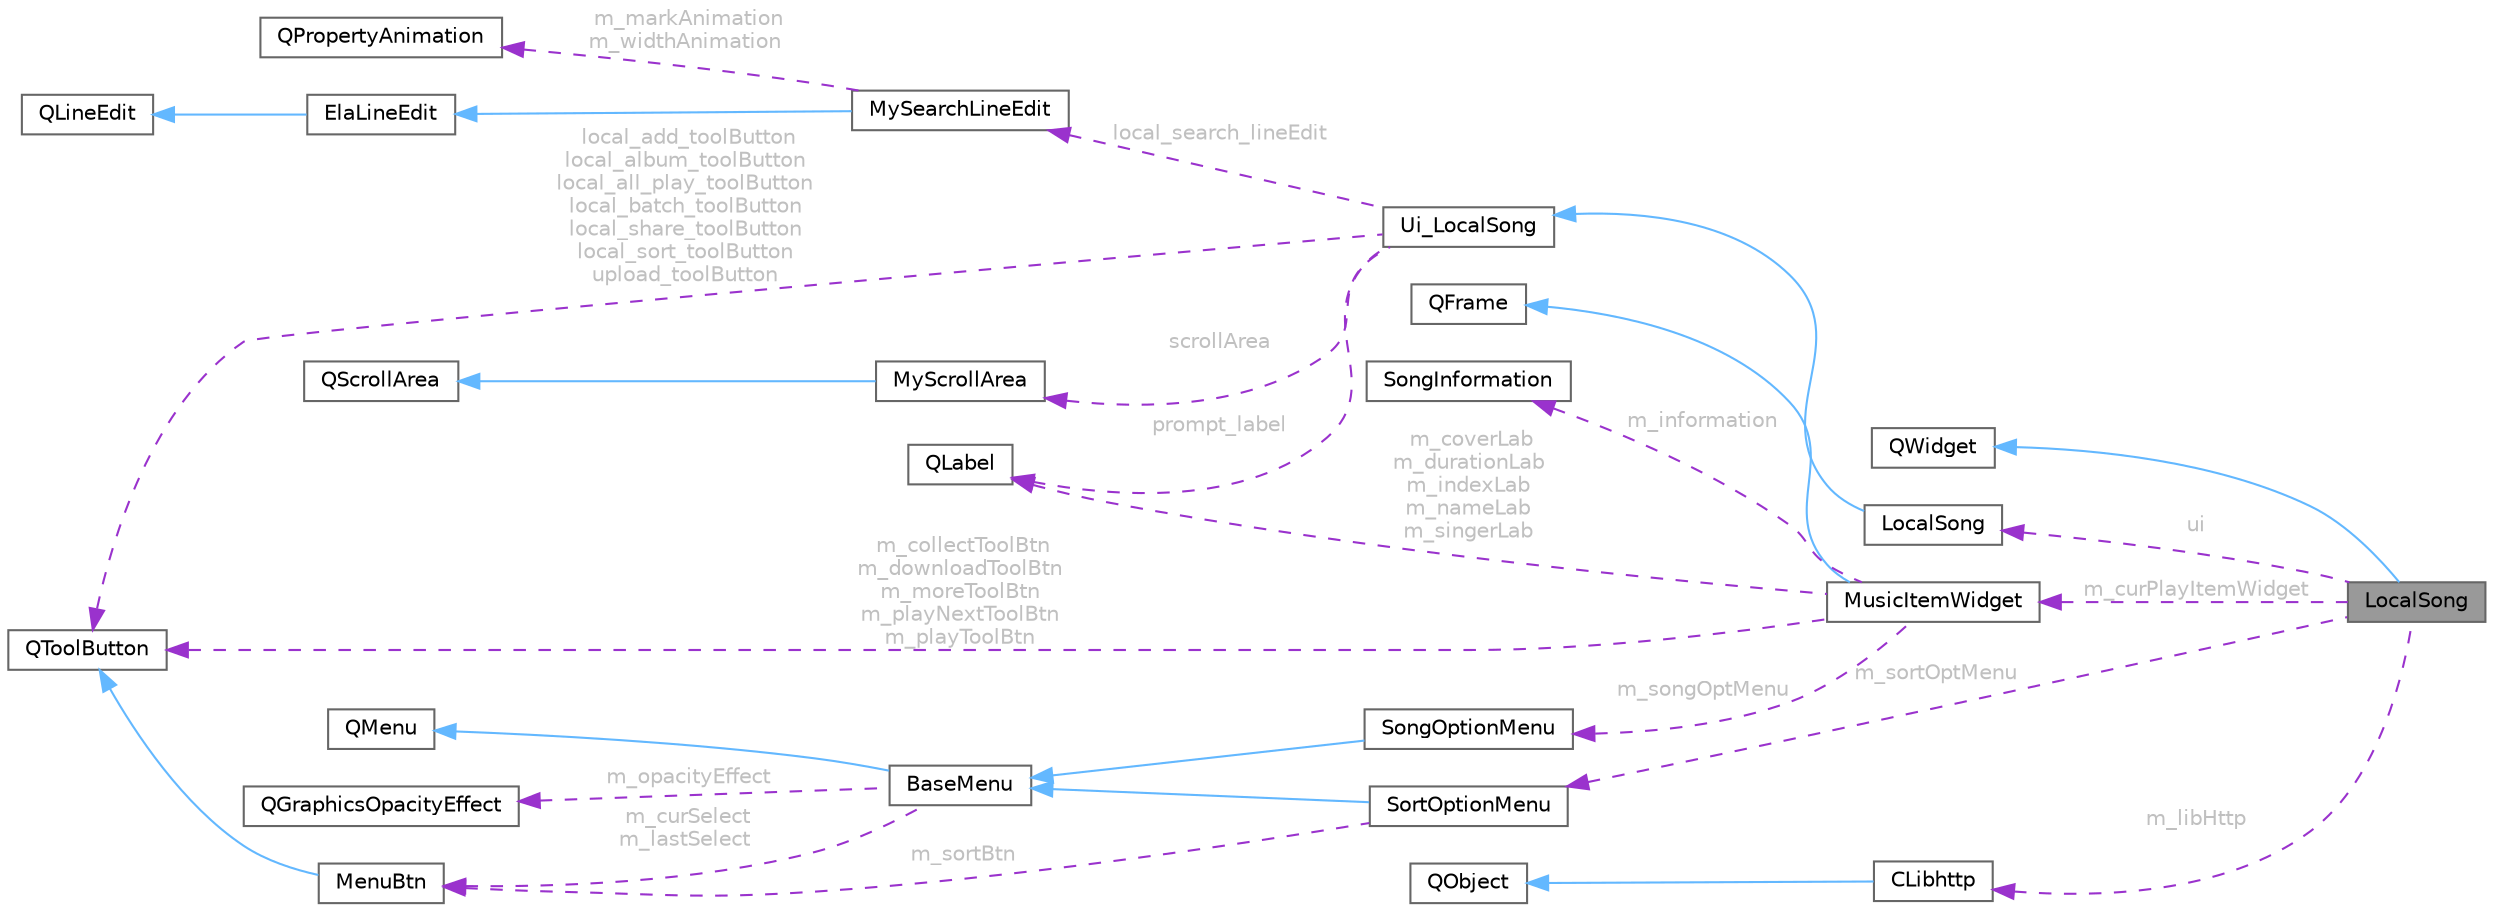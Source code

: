 digraph "LocalSong"
{
 // LATEX_PDF_SIZE
  bgcolor="transparent";
  edge [fontname=Helvetica,fontsize=10,labelfontname=Helvetica,labelfontsize=10];
  node [fontname=Helvetica,fontsize=10,shape=box,height=0.2,width=0.4];
  rankdir="LR";
  Node1 [id="Node000001",label="LocalSong",height=0.2,width=0.4,color="gray40", fillcolor="grey60", style="filled", fontcolor="black",tooltip="本地歌曲管理界面类，支持播放、排序、搜索、上传和服务器同步"];
  Node2 -> Node1 [id="edge1_Node000001_Node000002",dir="back",color="steelblue1",style="solid",tooltip=" "];
  Node2 [id="Node000002",label="QWidget",height=0.2,width=0.4,color="gray40", fillcolor="white", style="filled",tooltip=" "];
  Node3 -> Node1 [id="edge2_Node000001_Node000003",dir="back",color="darkorchid3",style="dashed",tooltip=" ",label=" ui",fontcolor="grey" ];
  Node3 [id="Node000003",label="LocalSong",height=0.2,width=0.4,color="gray40", fillcolor="white", style="filled",URL="$class_ui_1_1_local_song.html",tooltip=" "];
  Node4 -> Node3 [id="edge3_Node000003_Node000004",dir="back",color="steelblue1",style="solid",tooltip=" "];
  Node4 [id="Node000004",label="Ui_LocalSong",height=0.2,width=0.4,color="gray40", fillcolor="white", style="filled",URL="$class_ui___local_song.html",tooltip=" "];
  Node5 -> Node4 [id="edge4_Node000004_Node000005",dir="back",color="darkorchid3",style="dashed",tooltip=" ",label=" local_add_toolButton\nlocal_album_toolButton\nlocal_all_play_toolButton\nlocal_batch_toolButton\nlocal_share_toolButton\nlocal_sort_toolButton\nupload_toolButton",fontcolor="grey" ];
  Node5 [id="Node000005",label="QToolButton",height=0.2,width=0.4,color="gray40", fillcolor="white", style="filled",URL="$class_q_tool_button.html",tooltip="工具按钮类"];
  Node6 -> Node4 [id="edge5_Node000004_Node000006",dir="back",color="darkorchid3",style="dashed",tooltip=" ",label=" local_search_lineEdit",fontcolor="grey" ];
  Node6 [id="Node000006",label="MySearchLineEdit",height=0.2,width=0.4,color="gray40", fillcolor="white", style="filled",URL="$class_my_search_line_edit.html",tooltip="自定义搜索输入框类，继承自 QLineEdit，支持焦点动画和自定义右键菜单"];
  Node7 -> Node6 [id="edge6_Node000006_Node000007",dir="back",color="steelblue1",style="solid",tooltip=" "];
  Node7 [id="Node000007",label="ElaLineEdit",height=0.2,width=0.4,color="gray40", fillcolor="white", style="filled",URL="$class_ela_line_edit.html",tooltip=" "];
  Node8 -> Node7 [id="edge7_Node000007_Node000008",dir="back",color="steelblue1",style="solid",tooltip=" "];
  Node8 [id="Node000008",label="QLineEdit",height=0.2,width=0.4,color="gray40", fillcolor="white", style="filled",tooltip=" "];
  Node9 -> Node6 [id="edge8_Node000006_Node000009",dir="back",color="darkorchid3",style="dashed",tooltip=" ",label=" m_markAnimation\nm_widthAnimation",fontcolor="grey" ];
  Node9 [id="Node000009",label="QPropertyAnimation",height=0.2,width=0.4,color="gray40", fillcolor="white", style="filled",URL="$class_q_property_animation.html",tooltip="Qt 属性动画类，用于窗口缩放动画"];
  Node10 -> Node4 [id="edge9_Node000004_Node000010",dir="back",color="darkorchid3",style="dashed",tooltip=" ",label=" scrollArea",fontcolor="grey" ];
  Node10 [id="Node000010",label="MyScrollArea",height=0.2,width=0.4,color="gray40", fillcolor="white", style="filled",URL="$class_my_scroll_area.html",tooltip="自定义滚动区域类，继承自 QScrollArea，支持平滑滚动和返回顶部功能"];
  Node11 -> Node10 [id="edge10_Node000010_Node000011",dir="back",color="steelblue1",style="solid",tooltip=" "];
  Node11 [id="Node000011",label="QScrollArea",height=0.2,width=0.4,color="gray40", fillcolor="white", style="filled",tooltip=" "];
  Node12 -> Node4 [id="edge11_Node000004_Node000012",dir="back",color="darkorchid3",style="dashed",tooltip=" ",label=" prompt_label",fontcolor="grey" ];
  Node12 [id="Node000012",label="QLabel",height=0.2,width=0.4,color="gray40", fillcolor="white", style="filled",URL="$class_q_label.html",tooltip="标签控件类"];
  Node13 -> Node1 [id="edge12_Node000001_Node000013",dir="back",color="darkorchid3",style="dashed",tooltip=" ",label=" m_curPlayItemWidget",fontcolor="grey" ];
  Node13 [id="Node000013",label="MusicItemWidget",height=0.2,width=0.4,color="gray40", fillcolor="white", style="filled",URL="$class_music_item_widget.html",tooltip="音乐条目控件类，支持涟漪效果、菜单操作和播放状态"];
  Node14 -> Node13 [id="edge13_Node000013_Node000014",dir="back",color="steelblue1",style="solid",tooltip=" "];
  Node14 [id="Node000014",label="QFrame",height=0.2,width=0.4,color="gray40", fillcolor="white", style="filled",tooltip=" "];
  Node12 -> Node13 [id="edge14_Node000013_Node000012",dir="back",color="darkorchid3",style="dashed",tooltip=" ",label=" m_coverLab\nm_durationLab\nm_indexLab\nm_nameLab\nm_singerLab",fontcolor="grey" ];
  Node5 -> Node13 [id="edge15_Node000013_Node000005",dir="back",color="darkorchid3",style="dashed",tooltip=" ",label=" m_collectToolBtn\nm_downloadToolBtn\nm_moreToolBtn\nm_playNextToolBtn\nm_playToolBtn",fontcolor="grey" ];
  Node15 -> Node13 [id="edge16_Node000013_Node000015",dir="back",color="darkorchid3",style="dashed",tooltip=" ",label=" m_songOptMenu",fontcolor="grey" ];
  Node15 [id="Node000015",label="SongOptionMenu",height=0.2,width=0.4,color="gray40", fillcolor="white", style="filled",URL="$class_song_option_menu.html",tooltip="歌曲操作选项菜单类，继承自 BaseMenu，提供播放、添加、删除等功能"];
  Node16 -> Node15 [id="edge17_Node000015_Node000016",dir="back",color="steelblue1",style="solid",tooltip=" "];
  Node16 [id="Node000016",label="BaseMenu",height=0.2,width=0.4,color="gray40", fillcolor="white", style="filled",URL="$class_base_menu.html",tooltip="菜单基类，继承自 QMenu，提供阴影、动画和悬停状态管理功能"];
  Node17 -> Node16 [id="edge18_Node000016_Node000017",dir="back",color="steelblue1",style="solid",tooltip=" "];
  Node17 [id="Node000017",label="QMenu",height=0.2,width=0.4,color="gray40", fillcolor="white", style="filled",tooltip=" "];
  Node18 -> Node16 [id="edge19_Node000016_Node000018",dir="back",color="darkorchid3",style="dashed",tooltip=" ",label=" m_curSelect\nm_lastSelect",fontcolor="grey" ];
  Node18 [id="Node000018",label="MenuBtn",height=0.2,width=0.4,color="gray40", fillcolor="white", style="filled",URL="$class_menu_btn.html",tooltip="自定义菜单按钮类，继承自 QToolButton，支持图标切换和事件过滤"];
  Node5 -> Node18 [id="edge20_Node000018_Node000005",dir="back",color="steelblue1",style="solid",tooltip=" "];
  Node19 -> Node16 [id="edge21_Node000016_Node000019",dir="back",color="darkorchid3",style="dashed",tooltip=" ",label=" m_opacityEffect",fontcolor="grey" ];
  Node19 [id="Node000019",label="QGraphicsOpacityEffect",height=0.2,width=0.4,color="gray40", fillcolor="white", style="filled",URL="$class_q_graphics_opacity_effect.html",tooltip="图形透明效果类"];
  Node20 -> Node13 [id="edge22_Node000013_Node000020",dir="back",color="darkorchid3",style="dashed",tooltip=" ",label=" m_information",fontcolor="grey" ];
  Node20 [id="Node000020",label="SongInformation",height=0.2,width=0.4,color="gray40", fillcolor="white", style="filled",URL="$struct_song_information.html",tooltip="存储音乐条目信息的结构体"];
  Node21 -> Node1 [id="edge23_Node000001_Node000021",dir="back",color="darkorchid3",style="dashed",tooltip=" ",label=" m_sortOptMenu",fontcolor="grey" ];
  Node21 [id="Node000021",label="SortOptionMenu",height=0.2,width=0.4,color="gray40", fillcolor="white", style="filled",URL="$class_sort_option_menu.html",tooltip="歌曲排序选项菜单类，继承自 BaseMenu，提供多种排序方式"];
  Node16 -> Node21 [id="edge24_Node000021_Node000016",dir="back",color="steelblue1",style="solid",tooltip=" "];
  Node18 -> Node21 [id="edge25_Node000021_Node000018",dir="back",color="darkorchid3",style="dashed",tooltip=" ",label=" m_sortBtn",fontcolor="grey" ];
  Node22 -> Node1 [id="edge26_Node000001_Node000022",dir="back",color="darkorchid3",style="dashed",tooltip=" ",label=" m_libHttp",fontcolor="grey" ];
  Node22 [id="Node000022",label="CLibhttp",height=0.2,width=0.4,color="gray40", fillcolor="white", style="filled",URL="$class_c_libhttp.html",tooltip=" "];
  Node23 -> Node22 [id="edge27_Node000022_Node000023",dir="back",color="steelblue1",style="solid",tooltip=" "];
  Node23 [id="Node000023",label="QObject",height=0.2,width=0.4,color="gray40", fillcolor="white", style="filled",tooltip=" "];
}
